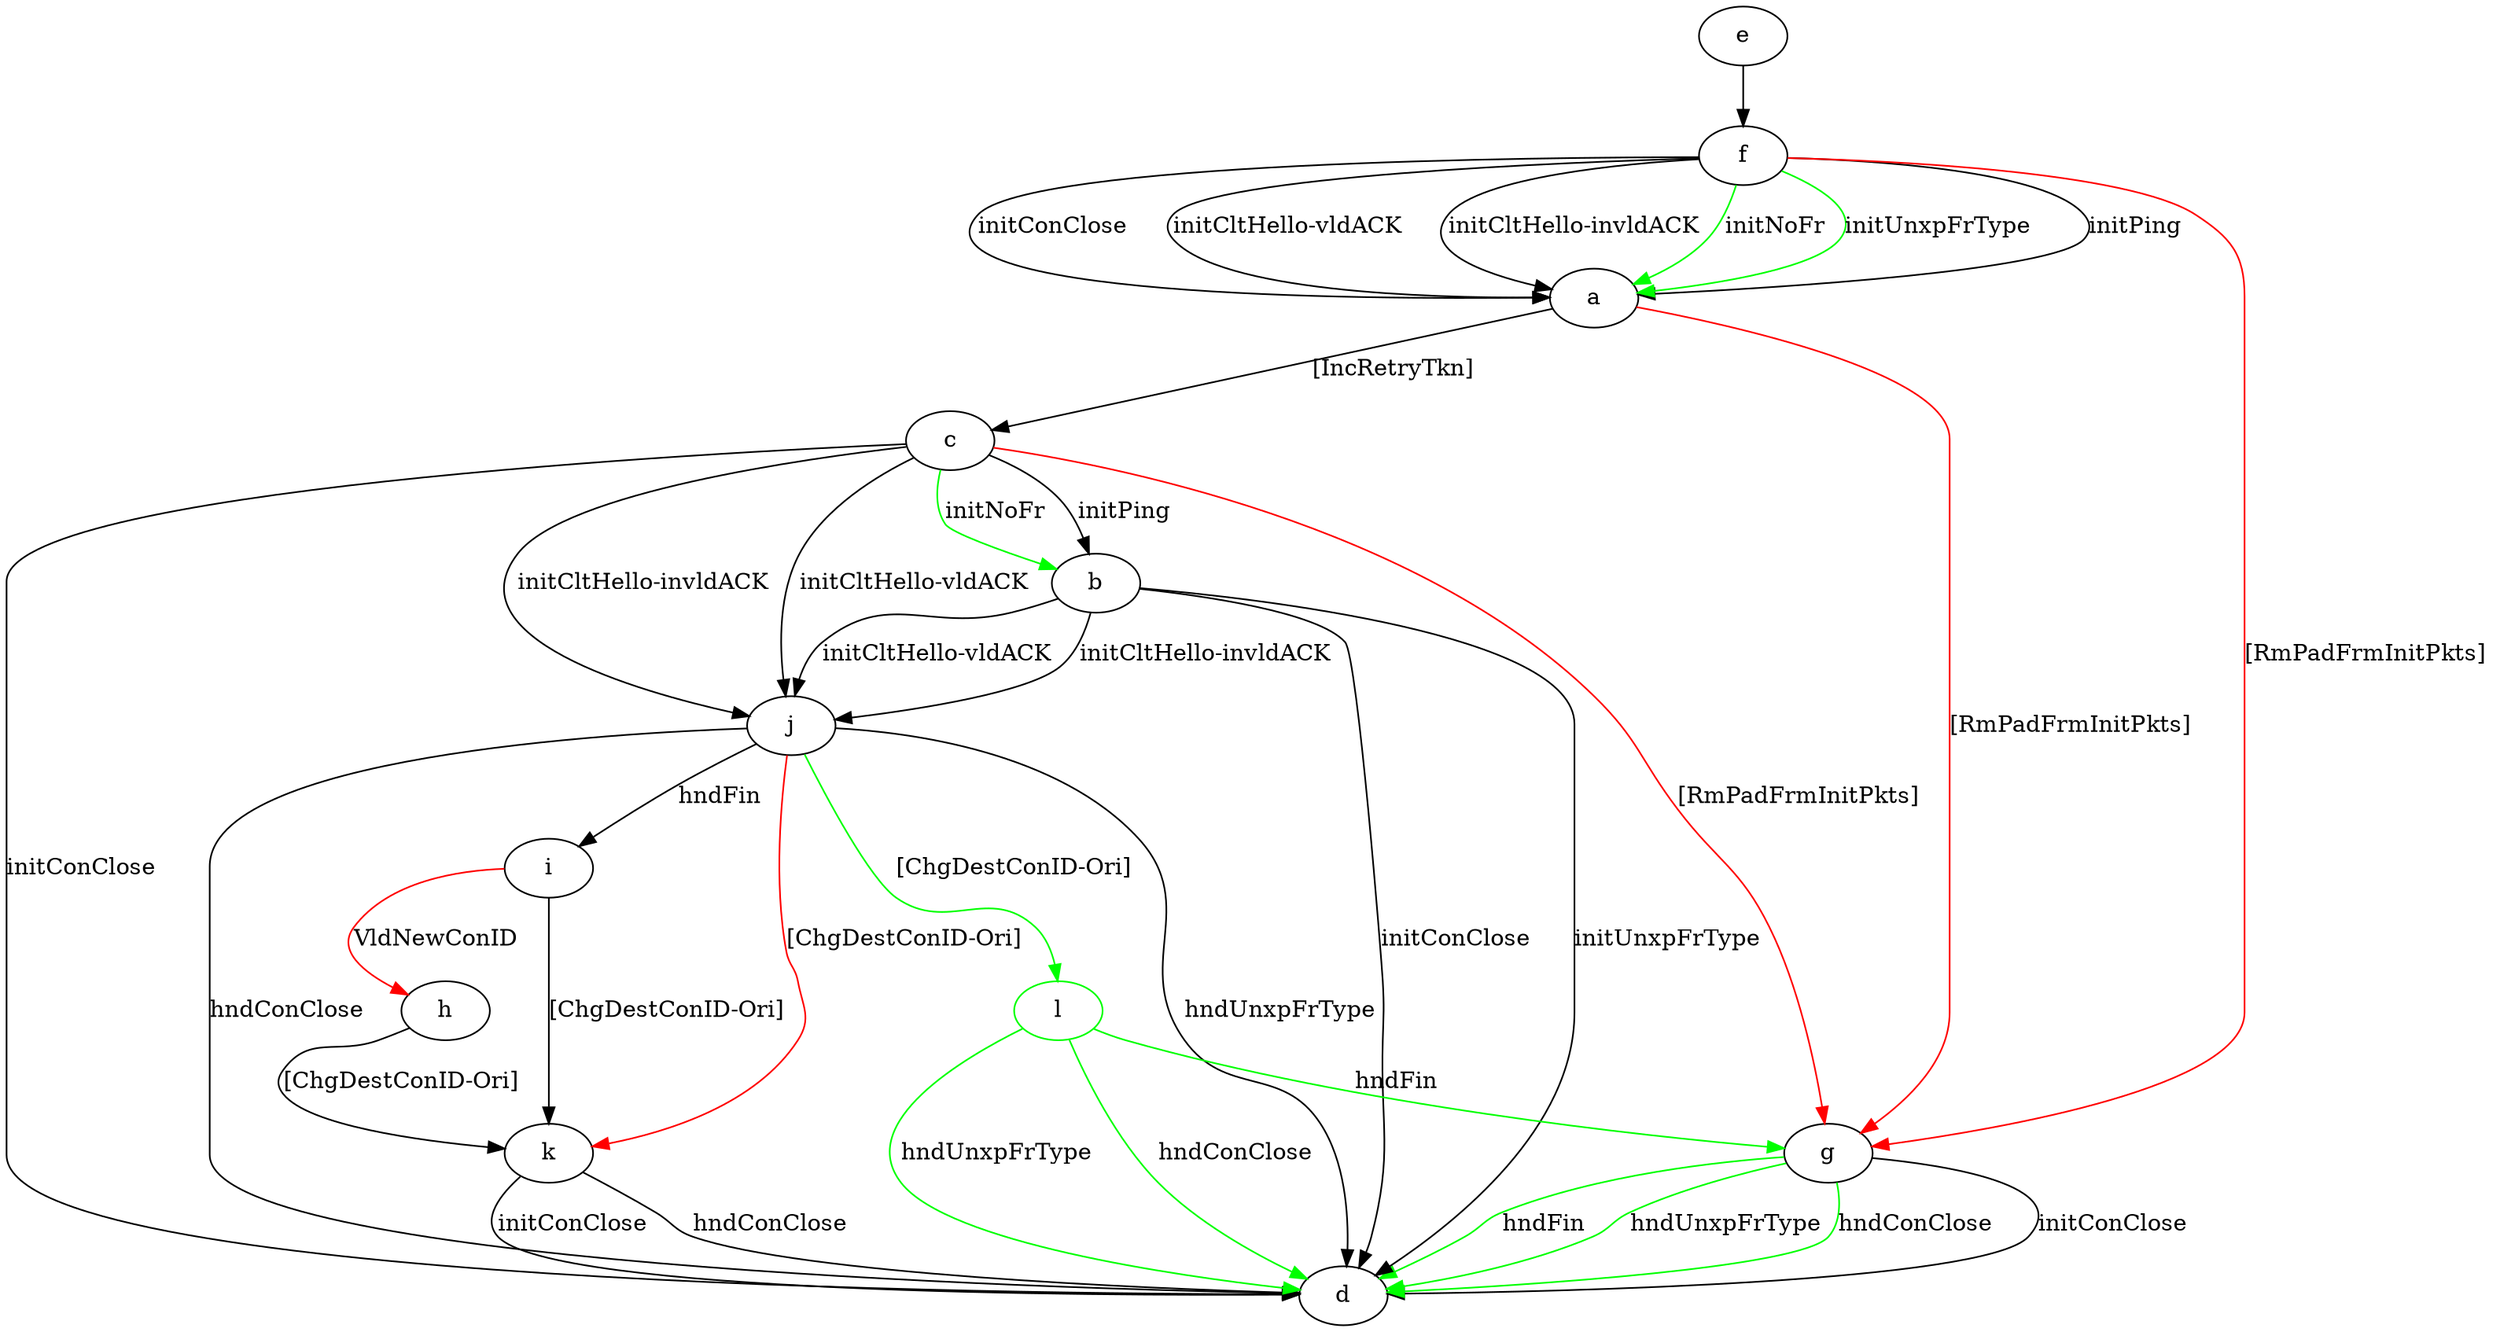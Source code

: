 digraph "" {
	a -> c	[key=0,
		label="[IncRetryTkn] "];
	a -> g	[key=0,
		color=red,
		label="[RmPadFrmInitPkts] "];
	b -> d	[key=0,
		label="initConClose "];
	b -> d	[key=1,
		label="initUnxpFrType "];
	b -> j	[key=0,
		label="initCltHello-vldACK "];
	b -> j	[key=1,
		label="initCltHello-invldACK "];
	c -> b	[key=0,
		label="initPing "];
	c -> b	[key=1,
		color=green,
		label="initNoFr "];
	c -> d	[key=0,
		label="initConClose "];
	c -> g	[key=0,
		color=red,
		label="[RmPadFrmInitPkts] "];
	c -> j	[key=0,
		label="initCltHello-vldACK "];
	c -> j	[key=1,
		label="initCltHello-invldACK "];
	e -> f	[key=0];
	f -> a	[key=0,
		label="initPing "];
	f -> a	[key=1,
		label="initConClose "];
	f -> a	[key=2,
		label="initCltHello-vldACK "];
	f -> a	[key=3,
		label="initCltHello-invldACK "];
	f -> a	[key=4,
		color=green,
		label="initNoFr "];
	f -> a	[key=5,
		color=green,
		label="initUnxpFrType "];
	f -> g	[key=0,
		color=red,
		label="[RmPadFrmInitPkts] "];
	g -> d	[key=0,
		label="initConClose "];
	g -> d	[key=1,
		color=green,
		label="hndFin "];
	g -> d	[key=2,
		color=green,
		label="hndUnxpFrType "];
	g -> d	[key=3,
		color=green,
		label="hndConClose "];
	h -> k	[key=0,
		label="[ChgDestConID-Ori] "];
	i -> h	[key=0,
		color=red,
		label="VldNewConID "];
	i -> k	[key=0,
		label="[ChgDestConID-Ori] "];
	j -> d	[key=0,
		label="hndUnxpFrType "];
	j -> d	[key=1,
		label="hndConClose "];
	j -> i	[key=0,
		label="hndFin "];
	j -> k	[key=0,
		color=red,
		label="[ChgDestConID-Ori] "];
	l	[color=green];
	j -> l	[key=0,
		color=green,
		label="[ChgDestConID-Ori] "];
	k -> d	[key=0,
		label="initConClose "];
	k -> d	[key=1,
		label="hndConClose "];
	l -> d	[key=0,
		color=green,
		label="hndUnxpFrType "];
	l -> d	[key=1,
		color=green,
		label="hndConClose "];
	l -> g	[key=0,
		color=green,
		label="hndFin "];
}
